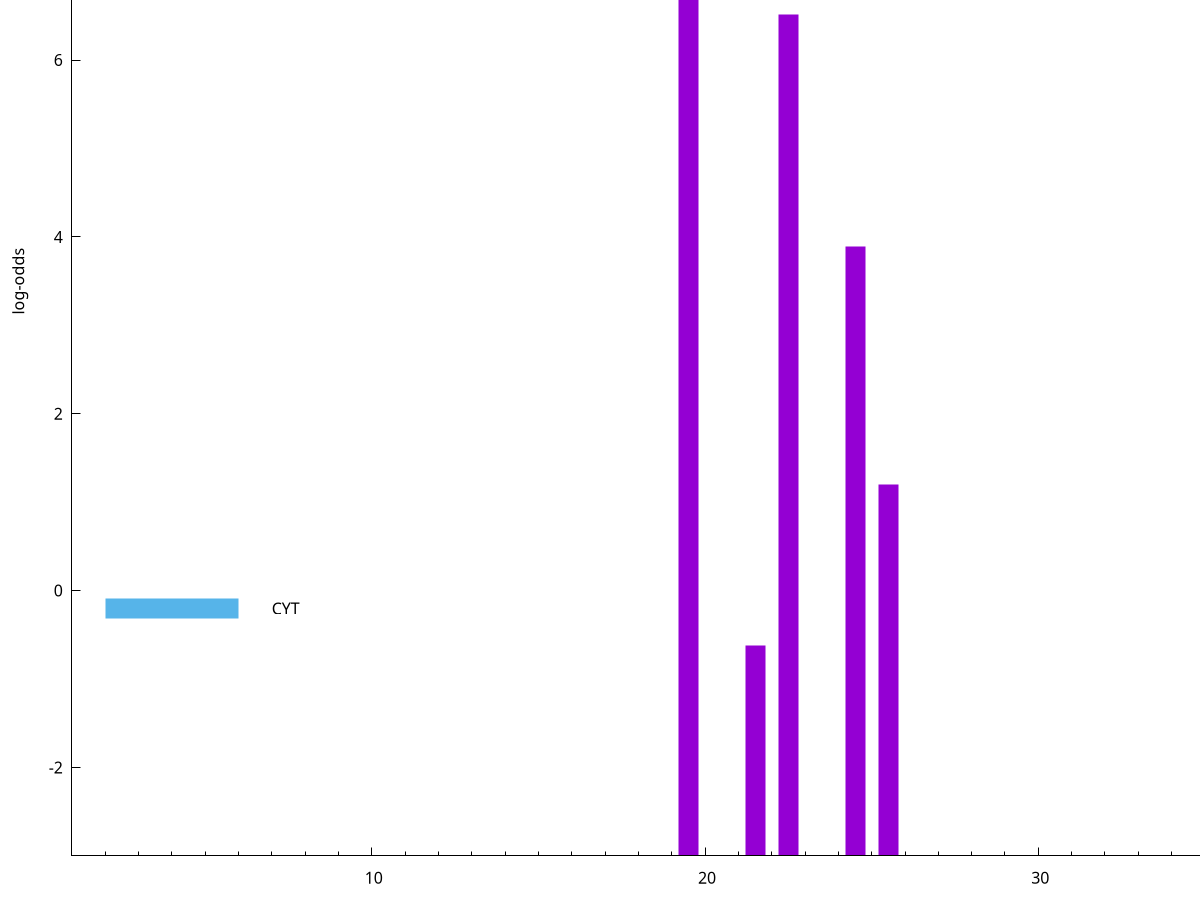 set title "LipoP predictions for SRR4017925.gff"
set size 2., 1.4
set xrange [1:70] 
set mxtics 10
set yrange [-3:10]
set y2range [0:13]
set ylabel "log-odds"
set term postscript eps color solid "Helvetica" 30
set output "SRR4017925.gff20.eps"
set arrow from 2,8.17801 to 6,8.17801 nohead lt 1 lw 20
set label "SpI" at 7,8.17801
set arrow from 2,-0.200913 to 6,-0.200913 nohead lt 3 lw 20
set label "CYT" at 7,-0.200913
set arrow from 2,8.17801 to 6,8.17801 nohead lt 1 lw 20
set label "SpI" at 7,8.17801
# NOTE: The scores below are the log-odds scores with the threshold
# NOTE: subtracted (a hack to make gnuplot make the histogram all
# NOTE: look nice).
plot "-" axes x1y2 title "" with impulses lt 1 lw 20
19.500000 10.494220
22.500000 9.512760
24.500000 6.885700
25.500000 4.204720
21.500000 2.374958
e
exit

